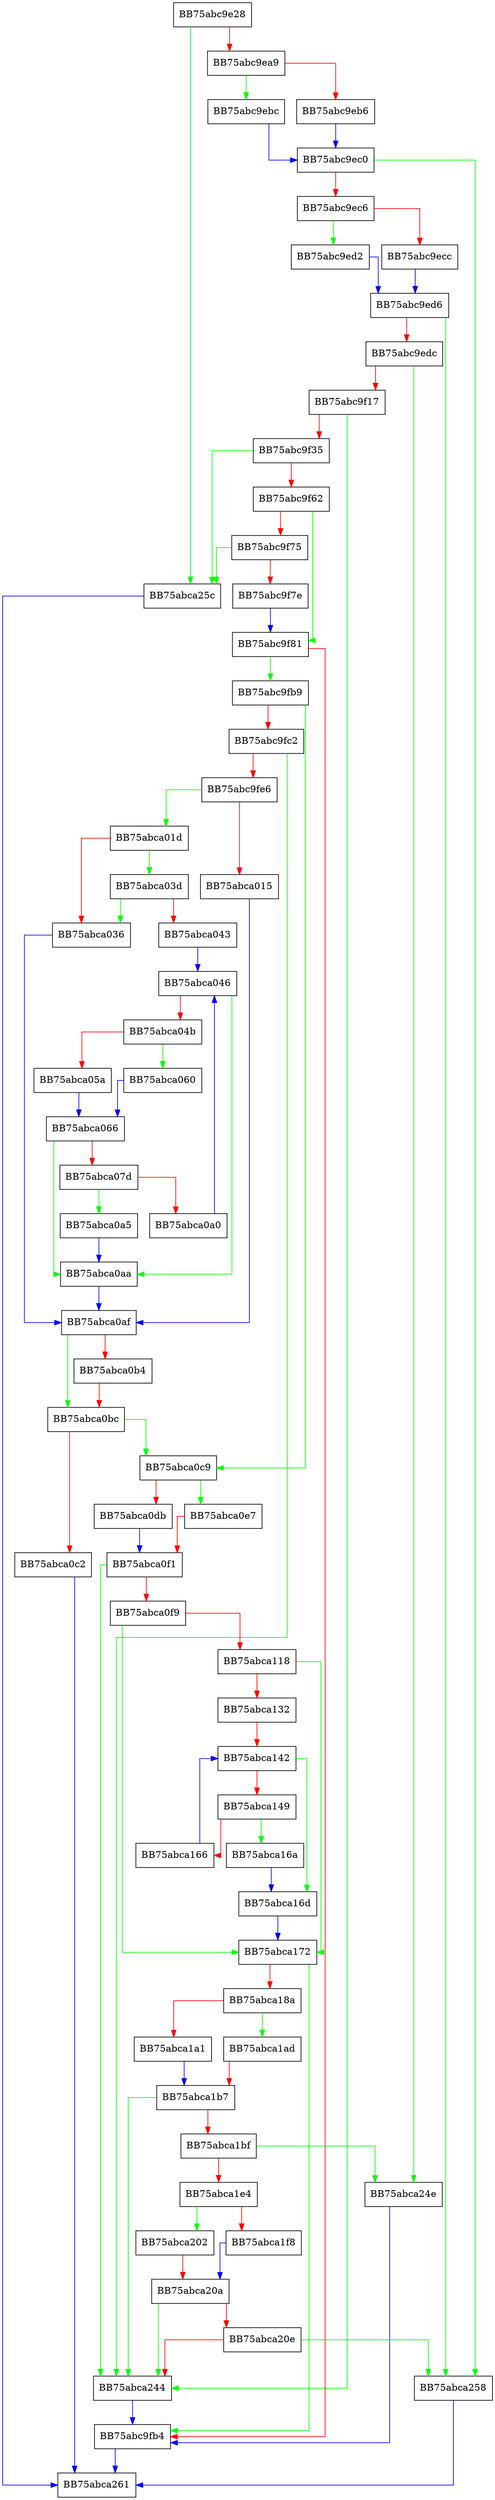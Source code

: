 digraph Create_SystemReflection_MethodInfo {
  node [shape="box"];
  graph [splines=ortho];
  BB75abc9e28 -> BB75abca25c [color="green"];
  BB75abc9e28 -> BB75abc9ea9 [color="red"];
  BB75abc9ea9 -> BB75abc9ebc [color="green"];
  BB75abc9ea9 -> BB75abc9eb6 [color="red"];
  BB75abc9eb6 -> BB75abc9ec0 [color="blue"];
  BB75abc9ebc -> BB75abc9ec0 [color="blue"];
  BB75abc9ec0 -> BB75abca258 [color="green"];
  BB75abc9ec0 -> BB75abc9ec6 [color="red"];
  BB75abc9ec6 -> BB75abc9ed2 [color="green"];
  BB75abc9ec6 -> BB75abc9ecc [color="red"];
  BB75abc9ecc -> BB75abc9ed6 [color="blue"];
  BB75abc9ed2 -> BB75abc9ed6 [color="blue"];
  BB75abc9ed6 -> BB75abca258 [color="green"];
  BB75abc9ed6 -> BB75abc9edc [color="red"];
  BB75abc9edc -> BB75abca24e [color="green"];
  BB75abc9edc -> BB75abc9f17 [color="red"];
  BB75abc9f17 -> BB75abca244 [color="green"];
  BB75abc9f17 -> BB75abc9f35 [color="red"];
  BB75abc9f35 -> BB75abca25c [color="green"];
  BB75abc9f35 -> BB75abc9f62 [color="red"];
  BB75abc9f62 -> BB75abc9f81 [color="green"];
  BB75abc9f62 -> BB75abc9f75 [color="red"];
  BB75abc9f75 -> BB75abca25c [color="green"];
  BB75abc9f75 -> BB75abc9f7e [color="red"];
  BB75abc9f7e -> BB75abc9f81 [color="blue"];
  BB75abc9f81 -> BB75abc9fb9 [color="green"];
  BB75abc9f81 -> BB75abc9fb4 [color="red"];
  BB75abc9fb4 -> BB75abca261 [color="blue"];
  BB75abc9fb9 -> BB75abca0c9 [color="green"];
  BB75abc9fb9 -> BB75abc9fc2 [color="red"];
  BB75abc9fc2 -> BB75abca244 [color="green"];
  BB75abc9fc2 -> BB75abc9fe6 [color="red"];
  BB75abc9fe6 -> BB75abca01d [color="green"];
  BB75abc9fe6 -> BB75abca015 [color="red"];
  BB75abca015 -> BB75abca0af [color="blue"];
  BB75abca01d -> BB75abca03d [color="green"];
  BB75abca01d -> BB75abca036 [color="red"];
  BB75abca036 -> BB75abca0af [color="blue"];
  BB75abca03d -> BB75abca036 [color="green"];
  BB75abca03d -> BB75abca043 [color="red"];
  BB75abca043 -> BB75abca046 [color="blue"];
  BB75abca046 -> BB75abca0aa [color="green"];
  BB75abca046 -> BB75abca04b [color="red"];
  BB75abca04b -> BB75abca060 [color="green"];
  BB75abca04b -> BB75abca05a [color="red"];
  BB75abca05a -> BB75abca066 [color="blue"];
  BB75abca060 -> BB75abca066 [color="blue"];
  BB75abca066 -> BB75abca0aa [color="green"];
  BB75abca066 -> BB75abca07d [color="red"];
  BB75abca07d -> BB75abca0a5 [color="green"];
  BB75abca07d -> BB75abca0a0 [color="red"];
  BB75abca0a0 -> BB75abca046 [color="blue"];
  BB75abca0a5 -> BB75abca0aa [color="blue"];
  BB75abca0aa -> BB75abca0af [color="blue"];
  BB75abca0af -> BB75abca0bc [color="green"];
  BB75abca0af -> BB75abca0b4 [color="red"];
  BB75abca0b4 -> BB75abca0bc [color="red"];
  BB75abca0bc -> BB75abca0c9 [color="green"];
  BB75abca0bc -> BB75abca0c2 [color="red"];
  BB75abca0c2 -> BB75abca261 [color="blue"];
  BB75abca0c9 -> BB75abca0e7 [color="green"];
  BB75abca0c9 -> BB75abca0db [color="red"];
  BB75abca0db -> BB75abca0f1 [color="blue"];
  BB75abca0e7 -> BB75abca0f1 [color="red"];
  BB75abca0f1 -> BB75abca244 [color="green"];
  BB75abca0f1 -> BB75abca0f9 [color="red"];
  BB75abca0f9 -> BB75abca172 [color="green"];
  BB75abca0f9 -> BB75abca118 [color="red"];
  BB75abca118 -> BB75abca172 [color="green"];
  BB75abca118 -> BB75abca132 [color="red"];
  BB75abca132 -> BB75abca142 [color="red"];
  BB75abca142 -> BB75abca16d [color="green"];
  BB75abca142 -> BB75abca149 [color="red"];
  BB75abca149 -> BB75abca16a [color="green"];
  BB75abca149 -> BB75abca166 [color="red"];
  BB75abca166 -> BB75abca142 [color="blue"];
  BB75abca16a -> BB75abca16d [color="blue"];
  BB75abca16d -> BB75abca172 [color="blue"];
  BB75abca172 -> BB75abc9fb4 [color="green"];
  BB75abca172 -> BB75abca18a [color="red"];
  BB75abca18a -> BB75abca1ad [color="green"];
  BB75abca18a -> BB75abca1a1 [color="red"];
  BB75abca1a1 -> BB75abca1b7 [color="blue"];
  BB75abca1ad -> BB75abca1b7 [color="red"];
  BB75abca1b7 -> BB75abca244 [color="green"];
  BB75abca1b7 -> BB75abca1bf [color="red"];
  BB75abca1bf -> BB75abca24e [color="green"];
  BB75abca1bf -> BB75abca1e4 [color="red"];
  BB75abca1e4 -> BB75abca202 [color="green"];
  BB75abca1e4 -> BB75abca1f8 [color="red"];
  BB75abca1f8 -> BB75abca20a [color="blue"];
  BB75abca202 -> BB75abca20a [color="red"];
  BB75abca20a -> BB75abca244 [color="green"];
  BB75abca20a -> BB75abca20e [color="red"];
  BB75abca20e -> BB75abca258 [color="green"];
  BB75abca20e -> BB75abca244 [color="red"];
  BB75abca244 -> BB75abc9fb4 [color="blue"];
  BB75abca24e -> BB75abc9fb4 [color="blue"];
  BB75abca258 -> BB75abca261 [color="blue"];
  BB75abca25c -> BB75abca261 [color="blue"];
}